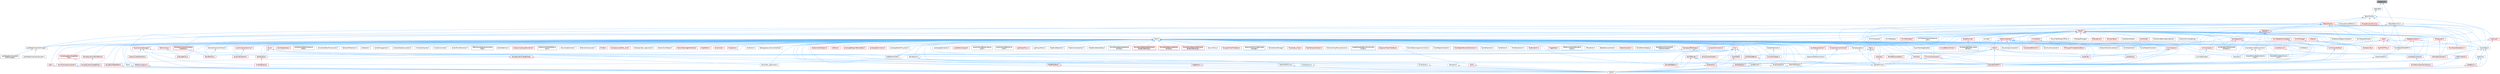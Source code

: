 digraph "ObjectFwd.h"
{
 // INTERACTIVE_SVG=YES
 // LATEX_PDF_SIZE
  bgcolor="transparent";
  edge [fontname=Helvetica,fontsize=10,labelfontname=Helvetica,labelfontsize=10];
  node [fontname=Helvetica,fontsize=10,shape=box,height=0.2,width=0.4];
  Node1 [id="Node000001",label="ObjectFwd.h",height=0.2,width=0.4,color="gray40", fillcolor="grey60", style="filled", fontcolor="black",tooltip=" "];
  Node1 -> Node2 [id="edge1_Node000001_Node000002",dir="back",color="steelblue1",style="solid",tooltip=" "];
  Node2 [id="Node000002",label="ObjectRef.h",height=0.2,width=0.4,color="grey40", fillcolor="white", style="filled",URL="$d3/df1/ObjectRef_8h.html",tooltip=" "];
  Node2 -> Node3 [id="edge2_Node000002_Node000003",dir="back",color="steelblue1",style="solid",tooltip=" "];
  Node3 [id="Node000003",label="ObjectHandle.h",height=0.2,width=0.4,color="grey40", fillcolor="white", style="filled",URL="$de/d34/ObjectHandle_8h.html",tooltip=" "];
  Node3 -> Node4 [id="edge3_Node000003_Node000004",dir="back",color="steelblue1",style="solid",tooltip=" "];
  Node4 [id="Node000004",label="Casts.h",height=0.2,width=0.4,color="red", fillcolor="#FFF0F0", style="filled",URL="$d4/d55/Casts_8h.html",tooltip=" "];
  Node4 -> Node6 [id="edge4_Node000004_Node000006",dir="back",color="steelblue1",style="solid",tooltip=" "];
  Node6 [id="Node000006",label="CoreUObject.h",height=0.2,width=0.4,color="grey40", fillcolor="white", style="filled",URL="$d0/ded/CoreUObject_8h.html",tooltip=" "];
  Node6 -> Node7 [id="edge5_Node000006_Node000007",dir="back",color="steelblue1",style="solid",tooltip=" "];
  Node7 [id="Node000007",label="Engine.h",height=0.2,width=0.4,color="grey40", fillcolor="white", style="filled",URL="$d1/d34/Public_2Engine_8h.html",tooltip=" "];
  Node6 -> Node8 [id="edge6_Node000006_Node000008",dir="back",color="steelblue1",style="solid",tooltip=" "];
  Node8 [id="Node000008",label="EngineMinimal.h",height=0.2,width=0.4,color="grey40", fillcolor="white", style="filled",URL="$d0/d2c/EngineMinimal_8h.html",tooltip=" "];
  Node8 -> Node7 [id="edge7_Node000008_Node000007",dir="back",color="steelblue1",style="solid",tooltip=" "];
  Node6 -> Node9 [id="edge8_Node000006_Node000009",dir="back",color="steelblue1",style="solid",tooltip=" "];
  Node9 [id="Node000009",label="SlateBasics.h",height=0.2,width=0.4,color="red", fillcolor="#FFF0F0", style="filled",URL="$da/d2f/SlateBasics_8h.html",tooltip=" "];
  Node9 -> Node7 [id="edge9_Node000009_Node000007",dir="back",color="steelblue1",style="solid",tooltip=" "];
  Node6 -> Node13 [id="edge10_Node000006_Node000013",dir="back",color="steelblue1",style="solid",tooltip=" "];
  Node13 [id="Node000013",label="SlateCore.h",height=0.2,width=0.4,color="grey40", fillcolor="white", style="filled",URL="$dc/d03/SlateCore_8h.html",tooltip=" "];
  Node13 -> Node7 [id="edge11_Node000013_Node000007",dir="back",color="steelblue1",style="solid",tooltip=" "];
  Node13 -> Node9 [id="edge12_Node000013_Node000009",dir="back",color="steelblue1",style="solid",tooltip=" "];
  Node4 -> Node368 [id="edge13_Node000004_Node000368",dir="back",color="steelblue1",style="solid",tooltip=" "];
  Node368 [id="Node000368",label="CoreUObjectSharedPCH.h",height=0.2,width=0.4,color="grey40", fillcolor="white", style="filled",URL="$de/d2f/CoreUObjectSharedPCH_8h.html",tooltip=" "];
  Node368 -> Node369 [id="edge14_Node000368_Node000369",dir="back",color="steelblue1",style="solid",tooltip=" "];
  Node369 [id="Node000369",label="SlateSharedPCH.h",height=0.2,width=0.4,color="grey40", fillcolor="white", style="filled",URL="$d1/dfc/SlateSharedPCH_8h.html",tooltip=" "];
  Node369 -> Node290 [id="edge15_Node000369_Node000290",dir="back",color="steelblue1",style="solid",tooltip=" "];
  Node290 [id="Node000290",label="EngineSharedPCH.h",height=0.2,width=0.4,color="red", fillcolor="#FFF0F0", style="filled",URL="$dc/dbb/EngineSharedPCH_8h.html",tooltip=" "];
  Node4 -> Node1545 [id="edge16_Node000004_Node001545",dir="back",color="steelblue1",style="solid",tooltip=" "];
  Node1545 [id="Node001545",label="KismetNodeInfoContext.h",height=0.2,width=0.4,color="grey40", fillcolor="white", style="filled",URL="$d3/dfc/KismetNodeInfoContext_8h.html",tooltip=" "];
  Node4 -> Node3396 [id="edge17_Node000004_Node003396",dir="back",color="steelblue1",style="solid",tooltip=" "];
  Node3396 [id="Node003396",label="RigVMASTProxy.h",height=0.2,width=0.4,color="red", fillcolor="#FFF0F0", style="filled",URL="$d4/d56/RigVMASTProxy_8h.html",tooltip=" "];
  Node4 -> Node189 [id="edge18_Node000004_Node000189",dir="back",color="steelblue1",style="solid",tooltip=" "];
  Node189 [id="Node000189",label="SSCSEditor.h",height=0.2,width=0.4,color="grey40", fillcolor="white", style="filled",URL="$d0/d2e/SSCSEditor_8h.html",tooltip=" "];
  Node3 -> Node2359 [id="edge19_Node000003_Node002359",dir="back",color="steelblue1",style="solid",tooltip=" "];
  Node2359 [id="Node002359",label="LinkerLoad.h",height=0.2,width=0.4,color="red", fillcolor="#FFF0F0", style="filled",URL="$d7/def/LinkerLoad_8h.html",tooltip=" "];
  Node2359 -> Node6 [id="edge20_Node002359_Node000006",dir="back",color="steelblue1",style="solid",tooltip=" "];
  Node2359 -> Node368 [id="edge21_Node002359_Node000368",dir="back",color="steelblue1",style="solid",tooltip=" "];
  Node3 -> Node3598 [id="edge22_Node000003_Node003598",dir="back",color="steelblue1",style="solid",tooltip=" "];
  Node3598 [id="Node003598",label="LinkerLoadImportBehavior.h",height=0.2,width=0.4,color="grey40", fillcolor="white", style="filled",URL="$d6/dea/LinkerLoadImportBehavior_8h.html",tooltip=" "];
  Node3 -> Node3599 [id="edge23_Node000003_Node003599",dir="back",color="steelblue1",style="solid",tooltip=" "];
  Node3599 [id="Node003599",label="ObjectPtr.h",height=0.2,width=0.4,color="red", fillcolor="#FFF0F0", style="filled",URL="$d6/d75/ObjectPtr_8h.html",tooltip=" "];
  Node3599 -> Node4 [id="edge24_Node003599_Node000004",dir="back",color="steelblue1",style="solid",tooltip=" "];
  Node3599 -> Node1025 [id="edge25_Node003599_Node001025",dir="back",color="steelblue1",style="solid",tooltip=" "];
  Node1025 [id="Node001025",label="ChaosDeformableCollisions\lActor.h",height=0.2,width=0.4,color="grey40", fillcolor="white", style="filled",URL="$d2/dce/ChaosDeformableCollisionsActor_8h.html",tooltip=" "];
  Node3599 -> Node1113 [id="edge26_Node003599_Node001113",dir="back",color="steelblue1",style="solid",tooltip=" "];
  Node1113 [id="Node001113",label="ChaosDeformableConstraints\lActor.h",height=0.2,width=0.4,color="grey40", fillcolor="white", style="filled",URL="$d0/dd2/ChaosDeformableConstraintsActor_8h.html",tooltip=" "];
  Node3599 -> Node1114 [id="edge27_Node003599_Node001114",dir="back",color="steelblue1",style="solid",tooltip=" "];
  Node1114 [id="Node001114",label="ChaosDeformableSolverActor.h",height=0.2,width=0.4,color="grey40", fillcolor="white", style="filled",URL="$d2/de9/ChaosDeformableSolverActor_8h.html",tooltip=" "];
  Node1114 -> Node1025 [id="edge28_Node001114_Node001025",dir="back",color="steelblue1",style="solid",tooltip=" "];
  Node1114 -> Node1113 [id="edge29_Node001114_Node001113",dir="back",color="steelblue1",style="solid",tooltip=" "];
  Node1114 -> Node1115 [id="edge30_Node001114_Node001115",dir="back",color="steelblue1",style="solid",tooltip=" "];
  Node1115 [id="Node001115",label="FleshActor.h",height=0.2,width=0.4,color="grey40", fillcolor="white", style="filled",URL="$d1/d7e/FleshActor_8h.html",tooltip=" "];
  Node3599 -> Node1115 [id="edge31_Node003599_Node001115",dir="back",color="steelblue1",style="solid",tooltip=" "];
  Node3599 -> Node1615 [id="edge32_Node003599_Node001615",dir="back",color="steelblue1",style="solid",tooltip=" "];
  Node1615 [id="Node001615",label="ModularVehicleClusterActor.h",height=0.2,width=0.4,color="grey40", fillcolor="white", style="filled",URL="$db/d99/ModularVehicleClusterActor_8h.html",tooltip=" "];
  Node3599 -> Node1621 [id="edge33_Node003599_Node001621",dir="back",color="steelblue1",style="solid",tooltip=" "];
  Node1621 [id="Node001621",label="MovieSceneSubSection.h",height=0.2,width=0.4,color="red", fillcolor="#FFF0F0", style="filled",URL="$dd/d38/MovieSceneSubSection_8h.html",tooltip=" "];
  Node3599 -> Node1717 [id="edge34_Node003599_Node001717",dir="back",color="steelblue1",style="solid",tooltip=" "];
  Node1717 [id="Node001717",label="SimModuleActor.h",height=0.2,width=0.4,color="grey40", fillcolor="white", style="filled",URL="$d0/d65/SimModuleActor_8h.html",tooltip=" "];
  Node3 -> Node5764 [id="edge35_Node000003_Node005764",dir="back",color="steelblue1",style="solid",tooltip=" "];
  Node5764 [id="Node005764",label="PackageAccessTracking.h",height=0.2,width=0.4,color="red", fillcolor="#FFF0F0", style="filled",URL="$d8/d55/PackageAccessTracking_8h.html",tooltip=" "];
  Node3 -> Node5907 [id="edge36_Node000003_Node005907",dir="back",color="steelblue1",style="solid",tooltip=" "];
  Node5907 [id="Node005907",label="UObjectGlobals.h",height=0.2,width=0.4,color="red", fillcolor="#FFF0F0", style="filled",URL="$d0/da9/UObjectGlobals_8h.html",tooltip=" "];
  Node5907 -> Node1518 [id="edge37_Node005907_Node001518",dir="back",color="steelblue1",style="solid",tooltip=" "];
  Node1518 [id="Node001518",label="AIPerceptionSystem.h",height=0.2,width=0.4,color="red", fillcolor="#FFF0F0", style="filled",URL="$d0/d08/AIPerceptionSystem_8h.html",tooltip=" "];
  Node5907 -> Node1520 [id="edge38_Node005907_Node001520",dir="back",color="steelblue1",style="solid",tooltip=" "];
  Node1520 [id="Node001520",label="AISenseConfig.h",height=0.2,width=0.4,color="red", fillcolor="#FFF0F0", style="filled",URL="$d4/d73/AISenseConfig_8h.html",tooltip=" "];
  Node5907 -> Node759 [id="edge39_Node005907_Node000759",dir="back",color="steelblue1",style="solid",tooltip=" "];
  Node759 [id="Node000759",label="ActorComponent.h",height=0.2,width=0.4,color="red", fillcolor="#FFF0F0", style="filled",URL="$da/db1/ActorComponent_8h.html",tooltip=" "];
  Node759 -> Node769 [id="edge40_Node000759_Node000769",dir="back",color="steelblue1",style="solid",tooltip=" "];
  Node769 [id="Node000769",label="BoundsCopyComponent.h",height=0.2,width=0.4,color="grey40", fillcolor="white", style="filled",URL="$d2/d10/BoundsCopyComponent_8h.html",tooltip=" "];
  Node759 -> Node773 [id="edge41_Node000759_Node000773",dir="back",color="steelblue1",style="solid",tooltip=" "];
  Node773 [id="Node000773",label="Character.h",height=0.2,width=0.4,color="red", fillcolor="#FFF0F0", style="filled",URL="$db/dc7/Character_8h.html",tooltip=" "];
  Node773 -> Node8 [id="edge42_Node000773_Node000008",dir="back",color="steelblue1",style="solid",tooltip=" "];
  Node759 -> Node780 [id="edge43_Node000759_Node000780",dir="back",color="steelblue1",style="solid",tooltip=" "];
  Node780 [id="Node000780",label="ComponentEditorUtils.h",height=0.2,width=0.4,color="red", fillcolor="#FFF0F0", style="filled",URL="$d0/d4b/ComponentEditorUtils_8h.html",tooltip=" "];
  Node759 -> Node785 [id="edge44_Node000759_Node000785",dir="back",color="steelblue1",style="solid",tooltip=" "];
  Node785 [id="Node000785",label="ComponentVisualizer.h",height=0.2,width=0.4,color="red", fillcolor="#FFF0F0", style="filled",URL="$d3/d9b/ComponentVisualizer_8h.html",tooltip=" "];
  Node785 -> Node787 [id="edge45_Node000785_Node000787",dir="back",color="steelblue1",style="solid",tooltip=" "];
  Node787 [id="Node000787",label="UnrealEdEngine.h",height=0.2,width=0.4,color="red", fillcolor="#FFF0F0", style="filled",URL="$d2/d51/UnrealEdEngine_8h.html",tooltip=" "];
  Node759 -> Node807 [id="edge46_Node000759_Node000807",dir="back",color="steelblue1",style="solid",tooltip=" "];
  Node807 [id="Node000807",label="DlgReferenceTree.h",height=0.2,width=0.4,color="grey40", fillcolor="white", style="filled",URL="$db/dd3/DlgReferenceTree_8h.html",tooltip=" "];
  Node759 -> Node8 [id="edge47_Node000759_Node000008",dir="back",color="steelblue1",style="solid",tooltip=" "];
  Node759 -> Node290 [id="edge48_Node000759_Node000290",dir="back",color="steelblue1",style="solid",tooltip=" "];
  Node759 -> Node982 [id="edge49_Node000759_Node000982",dir="back",color="steelblue1",style="solid",tooltip=" "];
  Node982 [id="Node000982",label="NavMoverComponent.h",height=0.2,width=0.4,color="grey40", fillcolor="white", style="filled",URL="$df/dbc/NavMoverComponent_8h.html",tooltip=" "];
  Node759 -> Node189 [id="edge50_Node000759_Node000189",dir="back",color="steelblue1",style="solid",tooltip=" "];
  Node759 -> Node1341 [id="edge51_Node000759_Node001341",dir="back",color="steelblue1",style="solid",tooltip=" "];
  Node1341 [id="Node001341",label="TraceFilter.h",height=0.2,width=0.4,color="red", fillcolor="#FFF0F0", style="filled",URL="$de/dc1/TraceFilter_8h.html",tooltip=" "];
  Node5907 -> Node5259 [id="edge52_Node005907_Node005259",dir="back",color="steelblue1",style="solid",tooltip=" "];
  Node5259 [id="Node005259",label="ActorElementDetailsInterface.h",height=0.2,width=0.4,color="grey40", fillcolor="white", style="filled",URL="$df/d38/ActorElementDetailsInterface_8h.html",tooltip=" "];
  Node5907 -> Node4726 [id="edge53_Node005907_Node004726",dir="back",color="steelblue1",style="solid",tooltip=" "];
  Node4726 [id="Node004726",label="AnimGraphAttributes.h",height=0.2,width=0.4,color="grey40", fillcolor="white", style="filled",URL="$d3/d40/AnimGraphAttributes_8h.html",tooltip=" "];
  Node5907 -> Node773 [id="edge54_Node005907_Node000773",dir="back",color="steelblue1",style="solid",tooltip=" "];
  Node5907 -> Node6 [id="edge55_Node005907_Node000006",dir="back",color="steelblue1",style="solid",tooltip=" "];
  Node5907 -> Node368 [id="edge56_Node005907_Node000368",dir="back",color="steelblue1",style="solid",tooltip=" "];
  Node5907 -> Node1051 [id="edge57_Node005907_Node001051",dir="back",color="steelblue1",style="solid",tooltip=" "];
  Node1051 [id="Node001051",label="EditorEngine.h",height=0.2,width=0.4,color="red", fillcolor="#FFF0F0", style="filled",URL="$da/d0c/EditorEngine_8h.html",tooltip=" "];
  Node1051 -> Node787 [id="edge58_Node001051_Node000787",dir="back",color="steelblue1",style="solid",tooltip=" "];
  Node5907 -> Node1621 [id="edge59_Node005907_Node001621",dir="back",color="steelblue1",style="solid",tooltip=" "];
  Node5907 -> Node1642 [id="edge60_Node005907_Node001642",dir="back",color="steelblue1",style="solid",tooltip=" "];
  Node1642 [id="Node001642",label="NetConnection.h",height=0.2,width=0.4,color="red", fillcolor="#FFF0F0", style="filled",URL="$d6/d03/NetConnection_8h.html",tooltip=" "];
  Node1642 -> Node7 [id="edge61_Node001642_Node000007",dir="back",color="steelblue1",style="solid",tooltip=" "];
  Node1642 -> Node290 [id="edge62_Node001642_Node000290",dir="back",color="steelblue1",style="solid",tooltip=" "];
  Node5907 -> Node3599 [id="edge63_Node005907_Node003599",dir="back",color="steelblue1",style="solid",tooltip=" "];
  Node5907 -> Node1657 [id="edge64_Node005907_Node001657",dir="back",color="steelblue1",style="solid",tooltip=" "];
  Node1657 [id="Node001657",label="Pawn.h",height=0.2,width=0.4,color="red", fillcolor="#FFF0F0", style="filled",URL="$db/d0a/Pawn_8h.html",tooltip=" "];
  Node1657 -> Node773 [id="edge65_Node001657_Node000773",dir="back",color="steelblue1",style="solid",tooltip=" "];
  Node1657 -> Node8 [id="edge66_Node001657_Node000008",dir="back",color="steelblue1",style="solid",tooltip=" "];
  Node1657 -> Node290 [id="edge67_Node001657_Node000290",dir="back",color="steelblue1",style="solid",tooltip=" "];
  Node1657 -> Node1444 [id="edge68_Node001657_Node001444",dir="back",color="steelblue1",style="solid",tooltip=" "];
  Node1444 [id="Node001444",label="GameModeBase.h",height=0.2,width=0.4,color="red", fillcolor="#FFF0F0", style="filled",URL="$d2/d5b/GameModeBase_8h.html",tooltip=" "];
  Node1444 -> Node8 [id="edge69_Node001444_Node000008",dir="back",color="steelblue1",style="solid",tooltip=" "];
  Node1444 -> Node1447 [id="edge70_Node001444_Node001447",dir="back",color="steelblue1",style="solid",tooltip=" "];
  Node1447 [id="Node001447",label="GameStateBase.h",height=0.2,width=0.4,color="red", fillcolor="#FFF0F0", style="filled",URL="$dd/db9/GameStateBase_8h.html",tooltip=" "];
  Node5907 -> Node1196 [id="edge71_Node005907_Node001196",dir="back",color="steelblue1",style="solid",tooltip=" "];
  Node1196 [id="Node001196",label="PrimitiveComponent.h",height=0.2,width=0.4,color="red", fillcolor="#FFF0F0", style="filled",URL="$df/d9f/PrimitiveComponent_8h.html",tooltip=" "];
  Node1196 -> Node8 [id="edge72_Node001196_Node000008",dir="back",color="steelblue1",style="solid",tooltip=" "];
  Node1196 -> Node290 [id="edge73_Node001196_Node000290",dir="back",color="steelblue1",style="solid",tooltip=" "];
  Node5907 -> Node1734 [id="edge74_Node005907_Node001734",dir="back",color="steelblue1",style="solid",tooltip=" "];
  Node1734 [id="Node001734",label="VPViewportTickableActorBase.h",height=0.2,width=0.4,color="red", fillcolor="#FFF0F0", style="filled",URL="$df/d0e/VPViewportTickableActorBase_8h.html",tooltip=" "];
  Node5907 -> Node1744 [id="edge75_Node005907_Node001744",dir="back",color="steelblue1",style="solid",tooltip=" "];
  Node1744 [id="Node001744",label="World.h",height=0.2,width=0.4,color="red", fillcolor="#FFF0F0", style="filled",URL="$dd/d5b/World_8h.html",tooltip=" "];
  Node1744 -> Node1518 [id="edge76_Node001744_Node001518",dir="back",color="steelblue1",style="solid",tooltip=" "];
  Node1744 -> Node1748 [id="edge77_Node001744_Node001748",dir="back",color="steelblue1",style="solid",tooltip=" "];
  Node1748 [id="Node001748",label="ActorFactory.h",height=0.2,width=0.4,color="red", fillcolor="#FFF0F0", style="filled",URL="$d7/dae/ActorFactory_8h.html",tooltip=" "];
  Node1744 -> Node8 [id="edge78_Node001744_Node000008",dir="back",color="steelblue1",style="solid",tooltip=" "];
  Node1744 -> Node290 [id="edge79_Node001744_Node000290",dir="back",color="steelblue1",style="solid",tooltip=" "];
  Node1744 -> Node923 [id="edge80_Node001744_Node000923",dir="back",color="steelblue1",style="solid",tooltip=" "];
  Node923 [id="Node000923",label="EngineUtils.h",height=0.2,width=0.4,color="red", fillcolor="#FFF0F0", style="filled",URL="$d4/d61/EngineUtils_8h.html",tooltip=" "];
  Node923 -> Node7 [id="edge81_Node000923_Node000007",dir="back",color="steelblue1",style="solid",tooltip=" "];
  Node1744 -> Node1341 [id="edge82_Node001744_Node001341",dir="back",color="steelblue1",style="solid",tooltip=" "];
  Node1744 -> Node945 [id="edge83_Node001744_Node000945",dir="back",color="steelblue1",style="solid",tooltip=" "];
  Node945 [id="Node000945",label="WorldPartitionHelpers.h",height=0.2,width=0.4,color="red", fillcolor="#FFF0F0", style="filled",URL="$d9/dff/WorldPartitionHelpers_8h.html",tooltip=" "];
  Node1 -> Node5255 [id="edge84_Node000001_Node005255",dir="back",color="steelblue1",style="solid",tooltip=" "];
  Node5255 [id="Node005255",label="UObjectBaseUtility.h",height=0.2,width=0.4,color="grey40", fillcolor="white", style="filled",URL="$d2/df9/UObjectBaseUtility_8h.html",tooltip=" "];
  Node5255 -> Node1029 [id="edge85_Node005255_Node001029",dir="back",color="steelblue1",style="solid",tooltip=" "];
  Node1029 [id="Node001029",label="Actor.h",height=0.2,width=0.4,color="grey40", fillcolor="white", style="filled",URL="$d0/d43/Actor_8h.html",tooltip=" "];
  Node1029 -> Node714 [id="edge86_Node001029_Node000714",dir="back",color="steelblue1",style="solid",tooltip=" "];
  Node714 [id="Node000714",label="AbilityTask_SpawnActor.h",height=0.2,width=0.4,color="grey40", fillcolor="white", style="filled",URL="$dc/d97/AbilityTask__SpawnActor_8h.html",tooltip=" "];
  Node1029 -> Node1030 [id="edge87_Node001029_Node001030",dir="back",color="steelblue1",style="solid",tooltip=" "];
  Node1030 [id="Node001030",label="ActorDescContainerInstance\lCollection.h",height=0.2,width=0.4,color="red", fillcolor="#FFF0F0", style="filled",URL="$df/d80/ActorDescContainerInstanceCollection_8h.html",tooltip=" "];
  Node1030 -> Node855 [id="edge88_Node001030_Node000855",dir="back",color="steelblue1",style="solid",tooltip=" "];
  Node855 [id="Node000855",label="WorldPartition.h",height=0.2,width=0.4,color="red", fillcolor="#FFF0F0", style="filled",URL="$de/d1e/WorldPartition_8h.html",tooltip=" "];
  Node1029 -> Node1033 [id="edge89_Node001029_Node001033",dir="back",color="steelblue1",style="solid",tooltip=" "];
  Node1033 [id="Node001033",label="ActorDescList.h",height=0.2,width=0.4,color="red", fillcolor="#FFF0F0", style="filled",URL="$d7/da2/ActorDescList_8h.html",tooltip=" "];
  Node1033 -> Node1034 [id="edge90_Node001033_Node001034",dir="back",color="steelblue1",style="solid",tooltip=" "];
  Node1034 [id="Node001034",label="ActorDescContainer.h",height=0.2,width=0.4,color="red", fillcolor="#FFF0F0", style="filled",URL="$de/df0/ActorDescContainer_8h.html",tooltip=" "];
  Node1034 -> Node1035 [id="edge91_Node001034_Node001035",dir="back",color="steelblue1",style="solid",tooltip=" "];
  Node1035 [id="Node001035",label="ActorDescContainerCollection.h",height=0.2,width=0.4,color="red", fillcolor="#FFF0F0", style="filled",URL="$dc/df2/ActorDescContainerCollection_8h.html",tooltip=" "];
  Node1029 -> Node1043 [id="edge92_Node001029_Node001043",dir="back",color="steelblue1",style="solid",tooltip=" "];
  Node1043 [id="Node001043",label="ActorDragDropOp.h",height=0.2,width=0.4,color="red", fillcolor="#FFF0F0", style="filled",URL="$dd/d1a/ActorDragDropOp_8h.html",tooltip=" "];
  Node1029 -> Node1045 [id="edge93_Node001029_Node001045",dir="back",color="steelblue1",style="solid",tooltip=" "];
  Node1045 [id="Node001045",label="ActorElementEditorCopyAnd\lPaste.h",height=0.2,width=0.4,color="grey40", fillcolor="white", style="filled",URL="$d8/dc2/ActorElementEditorCopyAndPaste_8h.html",tooltip=" "];
  Node1029 -> Node1046 [id="edge94_Node001029_Node001046",dir="back",color="steelblue1",style="solid",tooltip=" "];
  Node1046 [id="Node001046",label="AmbientSound.h",height=0.2,width=0.4,color="grey40", fillcolor="white", style="filled",URL="$dd/d28/AmbientSound_8h.html",tooltip=" "];
  Node1046 -> Node7 [id="edge95_Node001046_Node000007",dir="back",color="steelblue1",style="solid",tooltip=" "];
  Node1029 -> Node1047 [id="edge96_Node001029_Node001047",dir="back",color="steelblue1",style="solid",tooltip=" "];
  Node1047 [id="Node001047",label="AnimationEditorPreviewActor.h",height=0.2,width=0.4,color="grey40", fillcolor="white", style="filled",URL="$dc/d52/AnimationEditorPreviewActor_8h.html",tooltip=" "];
  Node1029 -> Node1048 [id="edge97_Node001029_Node001048",dir="back",color="steelblue1",style="solid",tooltip=" "];
  Node1048 [id="Node001048",label="BandwidthTestActor.h",height=0.2,width=0.4,color="grey40", fillcolor="white", style="filled",URL="$d9/ddf/BandwidthTestActor_8h.html",tooltip=" "];
  Node1029 -> Node769 [id="edge98_Node001029_Node000769",dir="back",color="steelblue1",style="solid",tooltip=" "];
  Node1029 -> Node1049 [id="edge99_Node001029_Node001049",dir="back",color="steelblue1",style="solid",tooltip=" "];
  Node1049 [id="Node001049",label="Brush.h",height=0.2,width=0.4,color="red", fillcolor="#FFF0F0", style="filled",URL="$dc/d90/Brush_8h.html",tooltip=" "];
  Node1049 -> Node807 [id="edge100_Node001049_Node000807",dir="back",color="steelblue1",style="solid",tooltip=" "];
  Node1049 -> Node1051 [id="edge101_Node001049_Node001051",dir="back",color="steelblue1",style="solid",tooltip=" "];
  Node1049 -> Node7 [id="edge102_Node001049_Node000007",dir="back",color="steelblue1",style="solid",tooltip=" "];
  Node1049 -> Node290 [id="edge103_Node001049_Node000290",dir="back",color="steelblue1",style="solid",tooltip=" "];
  Node1029 -> Node1109 [id="edge104_Node001029_Node001109",dir="back",color="steelblue1",style="solid",tooltip=" "];
  Node1109 [id="Node001109",label="CableActor.h",height=0.2,width=0.4,color="grey40", fillcolor="white", style="filled",URL="$dd/d5e/CableActor_8h.html",tooltip=" "];
  Node1029 -> Node1110 [id="edge105_Node001029_Node001110",dir="back",color="steelblue1",style="solid",tooltip=" "];
  Node1110 [id="Node001110",label="CacheManagerActor.h",height=0.2,width=0.4,color="grey40", fillcolor="white", style="filled",URL="$d6/d22/CacheManagerActor_8h.html",tooltip=" "];
  Node1029 -> Node1111 [id="edge106_Node001029_Node001111",dir="back",color="steelblue1",style="solid",tooltip=" "];
  Node1111 [id="Node001111",label="CameraActor.h",height=0.2,width=0.4,color="grey40", fillcolor="white", style="filled",URL="$d4/df4/CameraActor_8h.html",tooltip=" "];
  Node1111 -> Node7 [id="edge107_Node001111_Node000007",dir="back",color="steelblue1",style="solid",tooltip=" "];
  Node1029 -> Node1112 [id="edge108_Node001029_Node001112",dir="back",color="steelblue1",style="solid",tooltip=" "];
  Node1112 [id="Node001112",label="CameraShakeSourceActor.h",height=0.2,width=0.4,color="grey40", fillcolor="white", style="filled",URL="$d5/d92/CameraShakeSourceActor_8h.html",tooltip=" "];
  Node1029 -> Node1025 [id="edge109_Node001029_Node001025",dir="back",color="steelblue1",style="solid",tooltip=" "];
  Node1029 -> Node1113 [id="edge110_Node001029_Node001113",dir="back",color="steelblue1",style="solid",tooltip=" "];
  Node1029 -> Node1114 [id="edge111_Node001029_Node001114",dir="back",color="steelblue1",style="solid",tooltip=" "];
  Node1029 -> Node773 [id="edge112_Node001029_Node000773",dir="back",color="steelblue1",style="solid",tooltip=" "];
  Node1029 -> Node1116 [id="edge113_Node001029_Node001116",dir="back",color="steelblue1",style="solid",tooltip=" "];
  Node1116 [id="Node001116",label="CinematicExporter.h",height=0.2,width=0.4,color="grey40", fillcolor="white", style="filled",URL="$d8/d3d/CinematicExporter_8h.html",tooltip=" "];
  Node1029 -> Node1117 [id="edge114_Node001029_Node001117",dir="back",color="steelblue1",style="solid",tooltip=" "];
  Node1117 [id="Node001117",label="ClusterUnionActor.h",height=0.2,width=0.4,color="grey40", fillcolor="white", style="filled",URL="$d5/d54/ClusterUnionActor_8h.html",tooltip=" "];
  Node1029 -> Node780 [id="edge115_Node001029_Node000780",dir="back",color="steelblue1",style="solid",tooltip=" "];
  Node1029 -> Node785 [id="edge116_Node001029_Node000785",dir="back",color="steelblue1",style="solid",tooltip=" "];
  Node1029 -> Node1118 [id="edge117_Node001029_Node001118",dir="back",color="steelblue1",style="solid",tooltip=" "];
  Node1118 [id="Node001118",label="ControlPointMeshActor.h",height=0.2,width=0.4,color="grey40", fillcolor="white", style="filled",URL="$d8/db7/ControlPointMeshActor_8h.html",tooltip=" "];
  Node1029 -> Node1119 [id="edge118_Node001029_Node001119",dir="back",color="steelblue1",style="solid",tooltip=" "];
  Node1119 [id="Node001119",label="Controller.h",height=0.2,width=0.4,color="red", fillcolor="#FFF0F0", style="filled",URL="$de/d4a/Controller_8h.html",tooltip=" "];
  Node1119 -> Node8 [id="edge119_Node001119_Node000008",dir="back",color="steelblue1",style="solid",tooltip=" "];
  Node1119 -> Node290 [id="edge120_Node001119_Node000290",dir="back",color="steelblue1",style="solid",tooltip=" "];
  Node1029 -> Node1451 [id="edge121_Node001029_Node001451",dir="back",color="steelblue1",style="solid",tooltip=" "];
  Node1451 [id="Node001451",label="DecalActor.h",height=0.2,width=0.4,color="grey40", fillcolor="white", style="filled",URL="$d2/d2d/DecalActor_8h.html",tooltip=" "];
  Node1451 -> Node7 [id="edge122_Node001451_Node000007",dir="back",color="steelblue1",style="solid",tooltip=" "];
  Node1029 -> Node1452 [id="edge123_Node001029_Node001452",dir="back",color="steelblue1",style="solid",tooltip=" "];
  Node1452 [id="Node001452",label="DefaultLevelSequenceInstance\lData.h",height=0.2,width=0.4,color="grey40", fillcolor="white", style="filled",URL="$d0/d8b/DefaultLevelSequenceInstanceData_8h.html",tooltip=" "];
  Node1029 -> Node1443 [id="edge124_Node001029_Node001443",dir="back",color="steelblue1",style="solid",tooltip=" "];
  Node1443 [id="Node001443",label="DemoNetDriver.h",height=0.2,width=0.4,color="grey40", fillcolor="white", style="filled",URL="$df/df9/DemoNetDriver_8h.html",tooltip=" "];
  Node1029 -> Node1453 [id="edge125_Node001029_Node001453",dir="back",color="steelblue1",style="solid",tooltip=" "];
  Node1453 [id="Node001453",label="DisplayClusterLightCardActor.h",height=0.2,width=0.4,color="red", fillcolor="#FFF0F0", style="filled",URL="$d5/dc7/DisplayClusterLightCardActor_8h.html",tooltip=" "];
  Node1029 -> Node794 [id="edge126_Node001029_Node000794",dir="back",color="steelblue1",style="solid",tooltip=" "];
  Node794 [id="Node000794",label="DisplayClusterRootActor.h",height=0.2,width=0.4,color="red", fillcolor="#FFF0F0", style="filled",URL="$d0/d41/DisplayClusterRootActor_8h.html",tooltip=" "];
  Node1029 -> Node1455 [id="edge127_Node001029_Node001455",dir="back",color="steelblue1",style="solid",tooltip=" "];
  Node1455 [id="Node001455",label="DisplayClusterTestPatterns\lActor.h",height=0.2,width=0.4,color="grey40", fillcolor="white", style="filled",URL="$d0/dac/DisplayClusterTestPatternsActor_8h.html",tooltip=" "];
  Node1029 -> Node807 [id="edge128_Node001029_Node000807",dir="back",color="steelblue1",style="solid",tooltip=" "];
  Node1029 -> Node1456 [id="edge129_Node001029_Node001456",dir="back",color="steelblue1",style="solid",tooltip=" "];
  Node1456 [id="Node001456",label="DocumentationActor.h",height=0.2,width=0.4,color="grey40", fillcolor="white", style="filled",URL="$d0/dc6/DocumentationActor_8h.html",tooltip=" "];
  Node1029 -> Node1457 [id="edge130_Node001029_Node001457",dir="back",color="steelblue1",style="solid",tooltip=" "];
  Node1457 [id="Node001457",label="EditorActorSubsystem.h",height=0.2,width=0.4,color="grey40", fillcolor="white", style="filled",URL="$d8/db1/EditorActorSubsystem_8h.html",tooltip=" "];
  Node1029 -> Node1051 [id="edge131_Node001029_Node001051",dir="back",color="steelblue1",style="solid",tooltip=" "];
  Node1029 -> Node1458 [id="edge132_Node001029_Node001458",dir="back",color="steelblue1",style="solid",tooltip=" "];
  Node1458 [id="Node001458",label="Emitter.h",height=0.2,width=0.4,color="red", fillcolor="#FFF0F0", style="filled",URL="$da/d24/Emitter_8h.html",tooltip=" "];
  Node1029 -> Node8 [id="edge133_Node001029_Node000008",dir="back",color="steelblue1",style="solid",tooltip=" "];
  Node1029 -> Node290 [id="edge134_Node001029_Node000290",dir="back",color="steelblue1",style="solid",tooltip=" "];
  Node1029 -> Node923 [id="edge135_Node001029_Node000923",dir="back",color="steelblue1",style="solid",tooltip=" "];
  Node1029 -> Node1460 [id="edge136_Node001029_Node001460",dir="back",color="steelblue1",style="solid",tooltip=" "];
  Node1460 [id="Node001460",label="EnvQueryGenerator_Actors\lOfClass.h",height=0.2,width=0.4,color="grey40", fillcolor="white", style="filled",URL="$d7/d2e/EnvQueryGenerator__ActorsOfClass_8h.html",tooltip=" "];
  Node1029 -> Node853 [id="edge137_Node001029_Node000853",dir="back",color="steelblue1",style="solid",tooltip=" "];
  Node853 [id="Node000853",label="ExportTextDragDropOp.h",height=0.2,width=0.4,color="grey40", fillcolor="white", style="filled",URL="$de/d5c/ExportTextDragDropOp_8h.html",tooltip=" "];
  Node1029 -> Node854 [id="edge138_Node001029_Node000854",dir="back",color="steelblue1",style="solid",tooltip=" "];
  Node854 [id="Node000854",label="ExternalDirtyActorsTracker.h",height=0.2,width=0.4,color="grey40", fillcolor="white", style="filled",URL="$db/d89/ExternalDirtyActorsTracker_8h.html",tooltip=" "];
  Node854 -> Node855 [id="edge139_Node000854_Node000855",dir="back",color="steelblue1",style="solid",tooltip=" "];
  Node1029 -> Node1115 [id="edge140_Node001029_Node001115",dir="back",color="steelblue1",style="solid",tooltip=" "];
  Node1029 -> Node1444 [id="edge141_Node001029_Node001444",dir="back",color="steelblue1",style="solid",tooltip=" "];
  Node1029 -> Node1461 [id="edge142_Node001029_Node001461",dir="back",color="steelblue1",style="solid",tooltip=" "];
  Node1461 [id="Node001461",label="GameSession.h",height=0.2,width=0.4,color="grey40", fillcolor="white", style="filled",URL="$d1/d7f/GameSession_8h.html",tooltip=" "];
  Node1461 -> Node7 [id="edge143_Node001461_Node000007",dir="back",color="steelblue1",style="solid",tooltip=" "];
  Node1029 -> Node1447 [id="edge144_Node001029_Node001447",dir="back",color="steelblue1",style="solid",tooltip=" "];
  Node1029 -> Node1462 [id="edge145_Node001029_Node001462",dir="back",color="steelblue1",style="solid",tooltip=" "];
  Node1462 [id="Node001462",label="GameplayAbilityTargetActor.h",height=0.2,width=0.4,color="red", fillcolor="#FFF0F0", style="filled",URL="$d7/d35/GameplayAbilityTargetActor_8h.html",tooltip=" "];
  Node1029 -> Node1468 [id="edge146_Node001029_Node001468",dir="back",color="steelblue1",style="solid",tooltip=" "];
  Node1468 [id="Node001468",label="GameplayAbilityTargetData\lFilter.h",height=0.2,width=0.4,color="red", fillcolor="#FFF0F0", style="filled",URL="$d5/d2f/GameplayAbilityTargetDataFilter_8h.html",tooltip=" "];
  Node1468 -> Node1462 [id="edge147_Node001468_Node001462",dir="back",color="steelblue1",style="solid",tooltip=" "];
  Node1029 -> Node1471 [id="edge148_Node001029_Node001471",dir="back",color="steelblue1",style="solid",tooltip=" "];
  Node1471 [id="Node001471",label="GameplayAbilityTargetTypes.h",height=0.2,width=0.4,color="red", fillcolor="#FFF0F0", style="filled",URL="$d8/dd1/GameplayAbilityTargetTypes_8h.html",tooltip=" "];
  Node1471 -> Node714 [id="edge149_Node001471_Node000714",dir="back",color="steelblue1",style="solid",tooltip=" "];
  Node1471 -> Node1462 [id="edge150_Node001471_Node001462",dir="back",color="steelblue1",style="solid",tooltip=" "];
  Node1029 -> Node1478 [id="edge151_Node001029_Node001478",dir="back",color="steelblue1",style="solid",tooltip=" "];
  Node1478 [id="Node001478",label="GameplayAbilityWorldReticle.h",height=0.2,width=0.4,color="red", fillcolor="#FFF0F0", style="filled",URL="$db/dd7/GameplayAbilityWorldReticle_8h.html",tooltip=" "];
  Node1478 -> Node1462 [id="edge152_Node001478_Node001462",dir="back",color="steelblue1",style="solid",tooltip=" "];
  Node1029 -> Node1480 [id="edge153_Node001029_Node001480",dir="back",color="steelblue1",style="solid",tooltip=" "];
  Node1480 [id="Node001480",label="GameplayCueNotify_Actor.h",height=0.2,width=0.4,color="red", fillcolor="#FFF0F0", style="filled",URL="$df/d91/GameplayCueNotify__Actor_8h.html",tooltip=" "];
  Node1029 -> Node1483 [id="edge154_Node001029_Node001483",dir="back",color="steelblue1",style="solid",tooltip=" "];
  Node1483 [id="Node001483",label="GameplayEffectTypes.h",height=0.2,width=0.4,color="red", fillcolor="#FFF0F0", style="filled",URL="$d7/d59/GameplayEffectTypes_8h.html",tooltip=" "];
  Node1483 -> Node1484 [id="edge155_Node001483_Node001484",dir="back",color="steelblue1",style="solid",tooltip=" "];
  Node1484 [id="Node001484",label="AbilitySystemGlobals.h",height=0.2,width=0.4,color="red", fillcolor="#FFF0F0", style="filled",URL="$dc/d82/AbilitySystemGlobals_8h.html",tooltip=" "];
  Node1483 -> Node1471 [id="edge156_Node001483_Node001471",dir="back",color="steelblue1",style="solid",tooltip=" "];
  Node1029 -> Node1449 [id="edge157_Node001029_Node001449",dir="back",color="steelblue1",style="solid",tooltip=" "];
  Node1449 [id="Node001449",label="GameplayStatics.h",height=0.2,width=0.4,color="grey40", fillcolor="white", style="filled",URL="$d9/dc8/GameplayStatics_8h.html",tooltip=" "];
  Node1449 -> Node8 [id="edge158_Node001449_Node000008",dir="back",color="steelblue1",style="solid",tooltip=" "];
  Node1029 -> Node745 [id="edge159_Node001029_Node000745",dir="back",color="steelblue1",style="solid",tooltip=" "];
  Node745 [id="Node000745",label="GameplayTask_SpawnActor.h",height=0.2,width=0.4,color="grey40", fillcolor="white", style="filled",URL="$de/d1d/GameplayTask__SpawnActor_8h.html",tooltip=" "];
  Node1029 -> Node1515 [id="edge160_Node001029_Node001515",dir="back",color="steelblue1",style="solid",tooltip=" "];
  Node1515 [id="Node001515",label="GenericSmartObject.h",height=0.2,width=0.4,color="grey40", fillcolor="white", style="filled",URL="$db/dd3/GenericSmartObject_8h.html",tooltip=" "];
  Node1029 -> Node1516 [id="edge161_Node001029_Node001516",dir="back",color="steelblue1",style="solid",tooltip=" "];
  Node1516 [id="Node001516",label="GenericTeamAgentInterface.h",height=0.2,width=0.4,color="red", fillcolor="#FFF0F0", style="filled",URL="$de/dd7/GenericTeamAgentInterface_8h.html",tooltip=" "];
  Node1029 -> Node1540 [id="edge162_Node001029_Node001540",dir="back",color="steelblue1",style="solid",tooltip=" "];
  Node1540 [id="Node001540",label="GraphEditor.h",height=0.2,width=0.4,color="red", fillcolor="#FFF0F0", style="filled",URL="$dc/dc5/GraphEditor_8h.html",tooltip=" "];
  Node1029 -> Node1549 [id="edge163_Node001029_Node001549",dir="back",color="steelblue1",style="solid",tooltip=" "];
  Node1549 [id="Node001549",label="GroomActor.h",height=0.2,width=0.4,color="red", fillcolor="#FFF0F0", style="filled",URL="$d6/de0/GroomActor_8h.html",tooltip=" "];
  Node1029 -> Node1551 [id="edge164_Node001029_Node001551",dir="back",color="steelblue1",style="solid",tooltip=" "];
  Node1551 [id="Node001551",label="GroupActor.h",height=0.2,width=0.4,color="red", fillcolor="#FFF0F0", style="filled",URL="$da/dd2/GroupActor_8h.html",tooltip=" "];
  Node1029 -> Node1552 [id="edge165_Node001029_Node001552",dir="back",color="steelblue1",style="solid",tooltip=" "];
  Node1552 [id="Node001552",label="HLODActor.h",height=0.2,width=0.4,color="grey40", fillcolor="white", style="filled",URL="$d7/d35/HLODActor_8h.html",tooltip=" "];
  Node1029 -> Node1553 [id="edge166_Node001029_Node001553",dir="back",color="steelblue1",style="solid",tooltip=" "];
  Node1553 [id="Node001553",label="HUD.h",height=0.2,width=0.4,color="red", fillcolor="#FFF0F0", style="filled",URL="$d0/d0b/HUD_8h.html",tooltip=" "];
  Node1553 -> Node7 [id="edge167_Node001553_Node000007",dir="back",color="steelblue1",style="solid",tooltip=" "];
  Node1029 -> Node1556 [id="edge168_Node001029_Node001556",dir="back",color="steelblue1",style="solid",tooltip=" "];
  Node1556 [id="Node001556",label="HeterogeneousVolumeInterface.h",height=0.2,width=0.4,color="grey40", fillcolor="white", style="filled",URL="$d3/de3/HeterogeneousVolumeInterface_8h.html",tooltip=" "];
  Node1029 -> Node1557 [id="edge169_Node001029_Node001557",dir="back",color="steelblue1",style="solid",tooltip=" "];
  Node1557 [id="Node001557",label="Info.h",height=0.2,width=0.4,color="red", fillcolor="#FFF0F0", style="filled",URL="$d3/d00/Info_8h.html",tooltip=" "];
  Node1557 -> Node7 [id="edge170_Node001557_Node000007",dir="back",color="steelblue1",style="solid",tooltip=" "];
  Node1557 -> Node290 [id="edge171_Node001557_Node000290",dir="back",color="steelblue1",style="solid",tooltip=" "];
  Node1557 -> Node1444 [id="edge172_Node001557_Node001444",dir="back",color="steelblue1",style="solid",tooltip=" "];
  Node1557 -> Node1461 [id="edge173_Node001557_Node001461",dir="back",color="steelblue1",style="solid",tooltip=" "];
  Node1557 -> Node1447 [id="edge174_Node001557_Node001447",dir="back",color="steelblue1",style="solid",tooltip=" "];
  Node1557 -> Node1562 [id="edge175_Node001557_Node001562",dir="back",color="steelblue1",style="solid",tooltip=" "];
  Node1562 [id="Node001562",label="PlayerState.h",height=0.2,width=0.4,color="red", fillcolor="#FFF0F0", style="filled",URL="$d4/d0c/PlayerState_8h.html",tooltip=" "];
  Node1562 -> Node7 [id="edge176_Node001562_Node000007",dir="back",color="steelblue1",style="solid",tooltip=" "];
  Node1557 -> Node1059 [id="edge177_Node001557_Node001059",dir="back",color="steelblue1",style="solid",tooltip=" "];
  Node1059 [id="Node001059",label="WorldSettings.h",height=0.2,width=0.4,color="red", fillcolor="#FFF0F0", style="filled",URL="$dd/d74/WorldSettings_8h.html",tooltip=" "];
  Node1059 -> Node7 [id="edge178_Node001059_Node000007",dir="back",color="steelblue1",style="solid",tooltip=" "];
  Node1059 -> Node290 [id="edge179_Node001059_Node000290",dir="back",color="steelblue1",style="solid",tooltip=" "];
  Node1059 -> Node923 [id="edge180_Node001059_Node000923",dir="back",color="steelblue1",style="solid",tooltip=" "];
  Node1029 -> Node1576 [id="edge181_Node001029_Node001576",dir="back",color="steelblue1",style="solid",tooltip=" "];
  Node1576 [id="Node001576",label="InteractiveToolObjects.h",height=0.2,width=0.4,color="red", fillcolor="#FFF0F0", style="filled",URL="$d6/d81/InteractiveToolObjects_8h.html",tooltip=" "];
  Node1029 -> Node338 [id="edge182_Node001029_Node000338",dir="back",color="steelblue1",style="solid",tooltip=" "];
  Node338 [id="Node000338",label="KismetEditorUtilities.h",height=0.2,width=0.4,color="red", fillcolor="#FFF0F0", style="filled",URL="$d4/d72/KismetEditorUtilities_8h.html",tooltip=" "];
  Node1029 -> Node1545 [id="edge183_Node001029_Node001545",dir="back",color="steelblue1",style="solid",tooltip=" "];
  Node1029 -> Node1360 [id="edge184_Node001029_Node001360",dir="back",color="steelblue1",style="solid",tooltip=" "];
  Node1360 [id="Node001360",label="LODActor.h",height=0.2,width=0.4,color="red", fillcolor="#FFF0F0", style="filled",URL="$df/de0/LODActor_8h.html",tooltip=" "];
  Node1029 -> Node1583 [id="edge185_Node001029_Node001583",dir="back",color="steelblue1",style="solid",tooltip=" "];
  Node1583 [id="Node001583",label="LandscapeBlueprintBrushBase.h",height=0.2,width=0.4,color="red", fillcolor="#FFF0F0", style="filled",URL="$d5/de5/LandscapeBlueprintBrushBase_8h.html",tooltip=" "];
  Node1029 -> Node1584 [id="edge186_Node001029_Node001584",dir="back",color="steelblue1",style="solid",tooltip=" "];
  Node1584 [id="Node001584",label="LandscapeGizmoActor.h",height=0.2,width=0.4,color="red", fillcolor="#FFF0F0", style="filled",URL="$d5/d41/LandscapeGizmoActor_8h.html",tooltip=" "];
  Node1029 -> Node1586 [id="edge187_Node001029_Node001586",dir="back",color="steelblue1",style="solid",tooltip=" "];
  Node1586 [id="Node001586",label="LandscapeMeshProxyActor.h",height=0.2,width=0.4,color="grey40", fillcolor="white", style="filled",URL="$d9/d7e/LandscapeMeshProxyActor_8h.html",tooltip=" "];
  Node1029 -> Node1186 [id="edge188_Node001029_Node001186",dir="back",color="steelblue1",style="solid",tooltip=" "];
  Node1186 [id="Node001186",label="LandscapeProxy.h",height=0.2,width=0.4,color="red", fillcolor="#FFF0F0", style="filled",URL="$db/dae/LandscapeProxy_8h.html",tooltip=" "];
  Node1029 -> Node1587 [id="edge189_Node001029_Node001587",dir="back",color="steelblue1",style="solid",tooltip=" "];
  Node1587 [id="Node001587",label="LandscapeSplineActor.h",height=0.2,width=0.4,color="grey40", fillcolor="white", style="filled",URL="$d8/d09/LandscapeSplineActor_8h.html",tooltip=" "];
  Node1029 -> Node1588 [id="edge190_Node001029_Node001588",dir="back",color="steelblue1",style="solid",tooltip=" "];
  Node1588 [id="Node001588",label="LevelBounds.h",height=0.2,width=0.4,color="grey40", fillcolor="white", style="filled",URL="$d8/d37/LevelBounds_8h.html",tooltip=" "];
  Node1588 -> Node7 [id="edge191_Node001588_Node000007",dir="back",color="steelblue1",style="solid",tooltip=" "];
  Node1029 -> Node839 [id="edge192_Node001029_Node000839",dir="back",color="steelblue1",style="solid",tooltip=" "];
  Node839 [id="Node000839",label="LevelEditorViewport.h",height=0.2,width=0.4,color="red", fillcolor="#FFF0F0", style="filled",URL="$d4/ddf/LevelEditorViewport_8h.html",tooltip=" "];
  Node1029 -> Node1589 [id="edge193_Node001029_Node001589",dir="back",color="steelblue1",style="solid",tooltip=" "];
  Node1589 [id="Node001589",label="LevelInstanceActor.h",height=0.2,width=0.4,color="red", fillcolor="#FFF0F0", style="filled",URL="$d6/d53/LevelInstanceActor_8h.html",tooltip=" "];
  Node1029 -> Node1590 [id="edge194_Node001029_Node001590",dir="back",color="steelblue1",style="solid",tooltip=" "];
  Node1590 [id="Node001590",label="LevelInstanceActorImpl.h",height=0.2,width=0.4,color="red", fillcolor="#FFF0F0", style="filled",URL="$d6/df6/LevelInstanceActorImpl_8h.html",tooltip=" "];
  Node1590 -> Node1589 [id="edge195_Node001590_Node001589",dir="back",color="steelblue1",style="solid",tooltip=" "];
  Node1029 -> Node1593 [id="edge196_Node001029_Node001593",dir="back",color="steelblue1",style="solid",tooltip=" "];
  Node1593 [id="Node001593",label="LevelInstanceEditorInstance\lActor.h",height=0.2,width=0.4,color="grey40", fillcolor="white", style="filled",URL="$d8/d5a/LevelInstanceEditorInstanceActor_8h.html",tooltip=" "];
  Node1029 -> Node1594 [id="edge197_Node001029_Node001594",dir="back",color="steelblue1",style="solid",tooltip=" "];
  Node1594 [id="Node001594",label="LevelInstanceEditorPivot\lActor.h",height=0.2,width=0.4,color="grey40", fillcolor="white", style="filled",URL="$d4/de7/LevelInstanceEditorPivotActor_8h.html",tooltip=" "];
  Node1029 -> Node1595 [id="edge198_Node001029_Node001595",dir="back",color="steelblue1",style="solid",tooltip=" "];
  Node1595 [id="Node001595",label="LevelScriptActor.h",height=0.2,width=0.4,color="grey40", fillcolor="white", style="filled",URL="$d1/da8/LevelScriptActor_8h.html",tooltip=" "];
  Node1595 -> Node7 [id="edge199_Node001595_Node000007",dir="back",color="steelblue1",style="solid",tooltip=" "];
  Node1029 -> Node1596 [id="edge200_Node001029_Node001596",dir="back",color="steelblue1",style="solid",tooltip=" "];
  Node1596 [id="Node001596",label="LevelSequenceActor.h",height=0.2,width=0.4,color="red", fillcolor="#FFF0F0", style="filled",URL="$dd/d4d/LevelSequenceActor_8h.html",tooltip=" "];
  Node1596 -> Node1598 [id="edge201_Node001596_Node001598",dir="back",color="steelblue1",style="solid",tooltip=" "];
  Node1598 [id="Node001598",label="SequenceMediaController.h",height=0.2,width=0.4,color="grey40", fillcolor="white", style="filled",URL="$de/d88/SequenceMediaController_8h.html",tooltip=" "];
  Node1029 -> Node1599 [id="edge202_Node001029_Node001599",dir="back",color="steelblue1",style="solid",tooltip=" "];
  Node1599 [id="Node001599",label="Light.h",height=0.2,width=0.4,color="red", fillcolor="#FFF0F0", style="filled",URL="$d4/d73/Light_8h.html",tooltip=" "];
  Node1599 -> Node7 [id="edge203_Node001599_Node000007",dir="back",color="steelblue1",style="solid",tooltip=" "];
  Node1029 -> Node1605 [id="edge204_Node001029_Node001605",dir="back",color="steelblue1",style="solid",tooltip=" "];
  Node1605 [id="Node001605",label="LightSceneProxy.h",height=0.2,width=0.4,color="red", fillcolor="#FFF0F0", style="filled",URL="$d1/d0e/LightSceneProxy_8h.html",tooltip=" "];
  Node1029 -> Node1608 [id="edge205_Node001029_Node001608",dir="back",color="steelblue1",style="solid",tooltip=" "];
  Node1608 [id="Node001608",label="LightWeightInstanceManager.h",height=0.2,width=0.4,color="grey40", fillcolor="white", style="filled",URL="$d8/d04/LightWeightInstanceManager_8h.html",tooltip=" "];
  Node1608 -> Node1609 [id="edge206_Node001608_Node001609",dir="back",color="steelblue1",style="solid",tooltip=" "];
  Node1609 [id="Node001609",label="LightWeightInstanceStatic\lMeshManager.h",height=0.2,width=0.4,color="grey40", fillcolor="white", style="filled",URL="$d4/d75/LightWeightInstanceStaticMeshManager_8h.html",tooltip=" "];
  Node1608 -> Node1610 [id="edge207_Node001608_Node001610",dir="back",color="steelblue1",style="solid",tooltip=" "];
  Node1610 [id="Node001610",label="LightWeightInstanceSubsystem.h",height=0.2,width=0.4,color="grey40", fillcolor="white", style="filled",URL="$df/d1e/LightWeightInstanceSubsystem_8h.html",tooltip=" "];
  Node1029 -> Node1611 [id="edge208_Node001029_Node001611",dir="back",color="steelblue1",style="solid",tooltip=" "];
  Node1611 [id="Node001611",label="LightmassPortal.h",height=0.2,width=0.4,color="grey40", fillcolor="white", style="filled",URL="$d5/df6/LightmassPortal_8h.html",tooltip=" "];
  Node1029 -> Node1612 [id="edge209_Node001029_Node001612",dir="back",color="steelblue1",style="solid",tooltip=" "];
  Node1612 [id="Node001612",label="MapBuildDataActor.h",height=0.2,width=0.4,color="grey40", fillcolor="white", style="filled",URL="$de/d00/MapBuildDataActor_8h.html",tooltip=" "];
  Node1029 -> Node1613 [id="edge210_Node001029_Node001613",dir="back",color="steelblue1",style="solid",tooltip=" "];
  Node1613 [id="Node001613",label="MaterialInstanceActor.h",height=0.2,width=0.4,color="grey40", fillcolor="white", style="filled",URL="$dc/db3/MaterialInstanceActor_8h.html",tooltip=" "];
  Node1029 -> Node1614 [id="edge211_Node001029_Node001614",dir="back",color="steelblue1",style="solid",tooltip=" "];
  Node1614 [id="Node001614",label="MediaBundleActorBase.h",height=0.2,width=0.4,color="grey40", fillcolor="white", style="filled",URL="$dd/da9/MediaBundleActorBase_8h.html",tooltip=" "];
  Node1029 -> Node1615 [id="edge212_Node001029_Node001615",dir="back",color="steelblue1",style="solid",tooltip=" "];
  Node1029 -> Node1616 [id="edge213_Node001029_Node001616",dir="back",color="steelblue1",style="solid",tooltip=" "];
  Node1616 [id="Node001616",label="MovieSceneReplaceableActor\lBinding.h",height=0.2,width=0.4,color="grey40", fillcolor="white", style="filled",URL="$d3/da7/MovieSceneReplaceableActorBinding_8h.html",tooltip=" "];
  Node1029 -> Node1617 [id="edge214_Node001029_Node001617",dir="back",color="steelblue1",style="solid",tooltip=" "];
  Node1617 [id="Node001617",label="MovieSceneReplaceableDirector\lBlueprintBinding.h",height=0.2,width=0.4,color="red", fillcolor="#FFF0F0", style="filled",URL="$d6/deb/MovieSceneReplaceableDirectorBlueprintBinding_8h.html",tooltip=" "];
  Node1029 -> Node1618 [id="edge215_Node001029_Node001618",dir="back",color="steelblue1",style="solid",tooltip=" "];
  Node1618 [id="Node001618",label="MovieSceneSpawnableActor\lBinding.h",height=0.2,width=0.4,color="red", fillcolor="#FFF0F0", style="filled",URL="$db/d74/MovieSceneSpawnableActorBinding_8h.html",tooltip=" "];
  Node1029 -> Node1620 [id="edge216_Node001029_Node001620",dir="back",color="steelblue1",style="solid",tooltip=" "];
  Node1620 [id="Node001620",label="MovieSceneSpawnableDirector\lBlueprintBinding.h",height=0.2,width=0.4,color="red", fillcolor="#FFF0F0", style="filled",URL="$db/d4a/MovieSceneSpawnableDirectorBlueprintBinding_8h.html",tooltip=" "];
  Node1029 -> Node1621 [id="edge217_Node001029_Node001621",dir="back",color="steelblue1",style="solid",tooltip=" "];
  Node1029 -> Node1624 [id="edge218_Node001029_Node001624",dir="back",color="steelblue1",style="solid",tooltip=" "];
  Node1624 [id="Node001624",label="NavLinkProxy.h",height=0.2,width=0.4,color="grey40", fillcolor="white", style="filled",URL="$d7/dda/NavLinkProxy_8h.html",tooltip=" "];
  Node1029 -> Node953 [id="edge219_Node001029_Node000953",dir="back",color="steelblue1",style="solid",tooltip=" "];
  Node953 [id="Node000953",label="NavMovementComponent.h",height=0.2,width=0.4,color="red", fillcolor="#FFF0F0", style="filled",URL="$de/d97/NavMovementComponent_8h.html",tooltip=" "];
  Node953 -> Node7 [id="edge220_Node000953_Node000007",dir="back",color="steelblue1",style="solid",tooltip=" "];
  Node1029 -> Node982 [id="edge221_Node001029_Node000982",dir="back",color="steelblue1",style="solid",tooltip=" "];
  Node1029 -> Node1625 [id="edge222_Node001029_Node001625",dir="back",color="steelblue1",style="solid",tooltip=" "];
  Node1625 [id="Node001625",label="NavigationObjectBase.h",height=0.2,width=0.4,color="red", fillcolor="#FFF0F0", style="filled",URL="$de/d3b/NavigationObjectBase_8h.html",tooltip=" "];
  Node1625 -> Node7 [id="edge223_Node001625_Node000007",dir="back",color="steelblue1",style="solid",tooltip=" "];
  Node1029 -> Node1628 [id="edge224_Node001029_Node001628",dir="back",color="steelblue1",style="solid",tooltip=" "];
  Node1628 [id="Node001628",label="NavigationToolFilterBase.h",height=0.2,width=0.4,color="red", fillcolor="#FFF0F0", style="filled",URL="$d6/d34/NavigationToolFilterBase_8h.html",tooltip=" "];
  Node1029 -> Node1642 [id="edge225_Node001029_Node001642",dir="back",color="steelblue1",style="solid",tooltip=" "];
  Node1029 -> Node1650 [id="edge226_Node001029_Node001650",dir="back",color="steelblue1",style="solid",tooltip=" "];
  Node1650 [id="Node001650",label="NetworkPredictionReplicated\lManager.h",height=0.2,width=0.4,color="grey40", fillcolor="white", style="filled",URL="$d3/df1/NetworkPredictionReplicatedManager_8h.html",tooltip=" "];
  Node1029 -> Node1651 [id="edge227_Node001029_Node001651",dir="back",color="steelblue1",style="solid",tooltip=" "];
  Node1651 [id="Node001651",label="Note.h",height=0.2,width=0.4,color="grey40", fillcolor="white", style="filled",URL="$dd/d75/Note_8h.html",tooltip=" "];
  Node1651 -> Node7 [id="edge228_Node001651_Node000007",dir="back",color="steelblue1",style="solid",tooltip=" "];
  Node1029 -> Node1398 [id="edge229_Node001029_Node001398",dir="back",color="steelblue1",style="solid",tooltip=" "];
  Node1398 [id="Node001398",label="ParticleEventManager.h",height=0.2,width=0.4,color="grey40", fillcolor="white", style="filled",URL="$dc/df9/ParticleEventManager_8h.html",tooltip=" "];
  Node1029 -> Node1652 [id="edge230_Node001029_Node001652",dir="back",color="steelblue1",style="solid",tooltip=" "];
  Node1652 [id="Node001652",label="PartitionActor.h",height=0.2,width=0.4,color="red", fillcolor="#FFF0F0", style="filled",URL="$d0/d28/PartitionActor_8h.html",tooltip=" "];
  Node1652 -> Node1186 [id="edge231_Node001652_Node001186",dir="back",color="steelblue1",style="solid",tooltip=" "];
  Node1029 -> Node1657 [id="edge232_Node001029_Node001657",dir="back",color="steelblue1",style="solid",tooltip=" "];
  Node1029 -> Node1663 [id="edge233_Node001029_Node001663",dir="back",color="steelblue1",style="solid",tooltip=" "];
  Node1663 [id="Node001663",label="PhysScene_Chaos.h",height=0.2,width=0.4,color="red", fillcolor="#FFF0F0", style="filled",URL="$d7/dc5/PhysScene__Chaos_8h.html",tooltip=" "];
  Node1029 -> Node1665 [id="edge234_Node001029_Node001665",dir="back",color="steelblue1",style="solid",tooltip=" "];
  Node1665 [id="Node001665",label="PlayerCameraManager.h",height=0.2,width=0.4,color="red", fillcolor="#FFF0F0", style="filled",URL="$d6/da6/PlayerCameraManager_8h.html",tooltip=" "];
  Node1665 -> Node794 [id="edge235_Node001665_Node000794",dir="back",color="steelblue1",style="solid",tooltip=" "];
  Node1665 -> Node7 [id="edge236_Node001665_Node000007",dir="back",color="steelblue1",style="solid",tooltip=" "];
  Node1665 -> Node290 [id="edge237_Node001665_Node000290",dir="back",color="steelblue1",style="solid",tooltip=" "];
  Node1029 -> Node1562 [id="edge238_Node001029_Node001562",dir="back",color="steelblue1",style="solid",tooltip=" "];
  Node1029 -> Node1196 [id="edge239_Node001029_Node001196",dir="back",color="steelblue1",style="solid",tooltip=" "];
  Node1029 -> Node1666 [id="edge240_Node001029_Node001666",dir="back",color="steelblue1",style="solid",tooltip=" "];
  Node1666 [id="Node001666",label="ReflectionCapture.h",height=0.2,width=0.4,color="red", fillcolor="#FFF0F0", style="filled",URL="$d2/d7b/ReflectionCapture_8h.html",tooltip=" "];
  Node1666 -> Node7 [id="edge241_Node001666_Node000007",dir="back",color="steelblue1",style="solid",tooltip=" "];
  Node1029 -> Node1670 [id="edge242_Node001029_Node001670",dir="back",color="steelblue1",style="solid",tooltip=" "];
  Node1670 [id="Node001670",label="RigVMExecuteContext.h",height=0.2,width=0.4,color="red", fillcolor="#FFF0F0", style="filled",URL="$d8/d0d/RigVMExecuteContext_8h.html",tooltip=" "];
  Node1029 -> Node1691 [id="edge243_Node001029_Node001691",dir="back",color="steelblue1",style="solid",tooltip=" "];
  Node1691 [id="Node001691",label="RigidBodyBase.h",height=0.2,width=0.4,color="red", fillcolor="#FFF0F0", style="filled",URL="$d6/dba/RigidBodyBase_8h.html",tooltip=" "];
  Node1691 -> Node7 [id="edge244_Node001691_Node000007",dir="back",color="steelblue1",style="solid",tooltip=" "];
  Node1029 -> Node1695 [id="edge245_Node001029_Node001695",dir="back",color="steelblue1",style="solid",tooltip=" "];
  Node1695 [id="Node001695",label="RuntimeVirtualTextureVolume.h",height=0.2,width=0.4,color="grey40", fillcolor="white", style="filled",URL="$d0/d5c/RuntimeVirtualTextureVolume_8h.html",tooltip=" "];
  Node1029 -> Node189 [id="edge246_Node001029_Node000189",dir="back",color="steelblue1",style="solid",tooltip=" "];
  Node1029 -> Node1696 [id="edge247_Node001029_Node001696",dir="back",color="steelblue1",style="solid",tooltip=" "];
  Node1696 [id="Node001696",label="SceneCapture.h",height=0.2,width=0.4,color="red", fillcolor="#FFF0F0", style="filled",URL="$df/d5a/SceneCapture_8h.html",tooltip=" "];
  Node1696 -> Node7 [id="edge248_Node001696_Node000007",dir="back",color="steelblue1",style="solid",tooltip=" "];
  Node1029 -> Node1700 [id="edge249_Node001029_Node001700",dir="back",color="steelblue1",style="solid",tooltip=" "];
  Node1700 [id="Node001700",label="ScopedSuspendRerunConstruction\lScripts.h",height=0.2,width=0.4,color="grey40", fillcolor="white", style="filled",URL="$da/d18/ScopedSuspendRerunConstructionScripts_8h.html",tooltip=" "];
  Node1029 -> Node1598 [id="edge250_Node001029_Node001598",dir="back",color="steelblue1",style="solid",tooltip=" "];
  Node1029 -> Node1701 [id="edge251_Node001029_Node001701",dir="back",color="steelblue1",style="solid",tooltip=" "];
  Node1701 [id="Node001701",label="SequencerTrackFilterBase.h",height=0.2,width=0.4,color="red", fillcolor="#FFF0F0", style="filled",URL="$d8/def/Filters_2SequencerTrackFilterBase_8h.html",tooltip=" "];
  Node1029 -> Node1716 [id="edge252_Node001029_Node001716",dir="back",color="steelblue1",style="solid",tooltip=" "];
  Node1716 [id="Node001716",label="ServerStreamingLevelsVisibility.h",height=0.2,width=0.4,color="grey40", fillcolor="white", style="filled",URL="$d5/dae/ServerStreamingLevelsVisibility_8h.html",tooltip=" "];
  Node1029 -> Node1717 [id="edge253_Node001029_Node001717",dir="back",color="steelblue1",style="solid",tooltip=" "];
  Node1029 -> Node1718 [id="edge254_Node001029_Node001718",dir="back",color="steelblue1",style="solid",tooltip=" "];
  Node1718 [id="Node001718",label="SimpleConstructionScript.h",height=0.2,width=0.4,color="red", fillcolor="#FFF0F0", style="filled",URL="$d4/db8/SimpleConstructionScript_8h.html",tooltip=" "];
  Node1718 -> Node7 [id="edge255_Node001718_Node000007",dir="back",color="steelblue1",style="solid",tooltip=" "];
  Node1029 -> Node1719 [id="edge256_Node001029_Node001719",dir="back",color="steelblue1",style="solid",tooltip=" "];
  Node1719 [id="Node001719",label="SkeletalMeshActor.h",height=0.2,width=0.4,color="grey40", fillcolor="white", style="filled",URL="$dc/d45/SkeletalMeshActor_8h.html",tooltip=" "];
  Node1719 -> Node354 [id="edge257_Node001719_Node000354",dir="back",color="steelblue1",style="solid",tooltip=" "];
  Node354 [id="Node000354",label="ThumbnailHelpers.h",height=0.2,width=0.4,color="red", fillcolor="#FFF0F0", style="filled",URL="$d7/d06/ThumbnailHelpers_8h.html",tooltip=" "];
  Node1029 -> Node1720 [id="edge258_Node001029_Node001720",dir="back",color="steelblue1",style="solid",tooltip=" "];
  Node1720 [id="Node001720",label="SmartObjectCollection.h",height=0.2,width=0.4,color="grey40", fillcolor="white", style="filled",URL="$df/d9b/SmartObjectCollection_8h.html",tooltip=" "];
  Node1029 -> Node1721 [id="edge259_Node001029_Node001721",dir="back",color="steelblue1",style="solid",tooltip=" "];
  Node1721 [id="Node001721",label="SmartObjectPersistentCollection.h",height=0.2,width=0.4,color="red", fillcolor="#FFF0F0", style="filled",URL="$d4/da1/SmartObjectPersistentCollection_8h.html",tooltip=" "];
  Node1029 -> Node1723 [id="edge260_Node001029_Node001723",dir="back",color="steelblue1",style="solid",tooltip=" "];
  Node1723 [id="Node001723",label="SplineMeshActor.h",height=0.2,width=0.4,color="grey40", fillcolor="white", style="filled",URL="$d9/d3c/SplineMeshActor_8h.html",tooltip=" "];
  Node1029 -> Node1724 [id="edge261_Node001029_Node001724",dir="back",color="steelblue1",style="solid",tooltip=" "];
  Node1724 [id="Node001724",label="StaticMeshActor.h",height=0.2,width=0.4,color="grey40", fillcolor="white", style="filled",URL="$db/dc4/StaticMeshActor_8h.html",tooltip=" "];
  Node1724 -> Node7 [id="edge262_Node001724_Node000007",dir="back",color="steelblue1",style="solid",tooltip=" "];
  Node1029 -> Node1725 [id="edge263_Node001029_Node001725",dir="back",color="steelblue1",style="solid",tooltip=" "];
  Node1725 [id="Node001725",label="TargetPoint.h",height=0.2,width=0.4,color="red", fillcolor="#FFF0F0", style="filled",URL="$d5/d36/TargetPoint_8h.html",tooltip=" "];
  Node1725 -> Node7 [id="edge264_Node001725_Node000007",dir="back",color="steelblue1",style="solid",tooltip=" "];
  Node1029 -> Node1726 [id="edge265_Node001029_Node001726",dir="back",color="steelblue1",style="solid",tooltip=" "];
  Node1726 [id="Node001726",label="Text3DActor.h",height=0.2,width=0.4,color="grey40", fillcolor="white", style="filled",URL="$df/df2/Text3DActor_8h.html",tooltip=" "];
  Node1029 -> Node1727 [id="edge266_Node001029_Node001727",dir="back",color="steelblue1",style="solid",tooltip=" "];
  Node1727 [id="Node001727",label="TextRenderActor.h",height=0.2,width=0.4,color="grey40", fillcolor="white", style="filled",URL="$d6/da0/TextRenderActor_8h.html",tooltip=" "];
  Node1029 -> Node354 [id="edge267_Node001029_Node000354",dir="back",color="steelblue1",style="solid",tooltip=" "];
  Node1029 -> Node1728 [id="edge268_Node001029_Node001728",dir="back",color="steelblue1",style="solid",tooltip=" "];
  Node1728 [id="Node001728",label="ToolBuilderUtil.h",height=0.2,width=0.4,color="red", fillcolor="#FFF0F0", style="filled",URL="$df/d9e/ToolBuilderUtil_8h.html",tooltip=" "];
  Node1029 -> Node1341 [id="edge269_Node001029_Node001341",dir="back",color="steelblue1",style="solid",tooltip=" "];
  Node1029 -> Node1729 [id="edge270_Node001029_Node001729",dir="back",color="steelblue1",style="solid",tooltip=" "];
  Node1729 [id="Node001729",label="TriggerBase.h",height=0.2,width=0.4,color="red", fillcolor="#FFF0F0", style="filled",URL="$d9/d71/TriggerBase_8h.html",tooltip=" "];
  Node1029 -> Node787 [id="edge271_Node001029_Node000787",dir="back",color="steelblue1",style="solid",tooltip=" "];
  Node1029 -> Node1733 [id="edge272_Node001029_Node001733",dir="back",color="steelblue1",style="solid",tooltip=" "];
  Node1733 [id="Node001733",label="VPBookmarkEditorBlueprint\lLibrary.h",height=0.2,width=0.4,color="grey40", fillcolor="white", style="filled",URL="$d8/d0d/VPBookmarkEditorBlueprintLibrary_8h.html",tooltip=" "];
  Node1029 -> Node1409 [id="edge273_Node001029_Node001409",dir="back",color="steelblue1",style="solid",tooltip=" "];
  Node1409 [id="Node001409",label="VPRootActor.h",height=0.2,width=0.4,color="grey40", fillcolor="white", style="filled",URL="$dc/d14/VPRootActor_8h.html",tooltip=" "];
  Node1029 -> Node1734 [id="edge274_Node001029_Node001734",dir="back",color="steelblue1",style="solid",tooltip=" "];
  Node1029 -> Node1741 [id="edge275_Node001029_Node001741",dir="back",color="steelblue1",style="solid",tooltip=" "];
  Node1741 [id="Node001741",label="VectorFieldVolume.h",height=0.2,width=0.4,color="grey40", fillcolor="white", style="filled",URL="$d0/d33/VectorFieldVolume_8h.html",tooltip=" "];
  Node1741 -> Node7 [id="edge276_Node001741_Node000007",dir="back",color="steelblue1",style="solid",tooltip=" "];
  Node1029 -> Node1742 [id="edge277_Node001029_Node001742",dir="back",color="steelblue1",style="solid",tooltip=" "];
  Node1742 [id="Node001742",label="WaterBodyIslandActor.h",height=0.2,width=0.4,color="grey40", fillcolor="white", style="filled",URL="$d9/d28/WaterBodyIslandActor_8h.html",tooltip=" "];
  Node1029 -> Node1743 [id="edge278_Node001029_Node001743",dir="back",color="steelblue1",style="solid",tooltip=" "];
  Node1743 [id="Node001743",label="WaterZoneActor.h",height=0.2,width=0.4,color="red", fillcolor="#FFF0F0", style="filled",URL="$d4/de0/WaterZoneActor_8h.html",tooltip=" "];
  Node1029 -> Node1744 [id="edge279_Node001029_Node001744",dir="back",color="steelblue1",style="solid",tooltip=" "];
  Node1029 -> Node855 [id="edge280_Node001029_Node000855",dir="back",color="steelblue1",style="solid",tooltip=" "];
  Node1029 -> Node945 [id="edge281_Node001029_Node000945",dir="back",color="steelblue1",style="solid",tooltip=" "];
  Node1029 -> Node2005 [id="edge282_Node001029_Node002005",dir="back",color="steelblue1",style="solid",tooltip=" "];
  Node2005 [id="Node002005",label="WorldPartitionReplay.h",height=0.2,width=0.4,color="grey40", fillcolor="white", style="filled",URL="$df/db8/WorldPartitionReplay_8h.html",tooltip=" "];
  Node1029 -> Node2006 [id="edge283_Node001029_Node002006",dir="back",color="steelblue1",style="solid",tooltip=" "];
  Node2006 [id="Node002006",label="WorldPartitionRuntimeCell\lTransformerISM.h",height=0.2,width=0.4,color="grey40", fillcolor="white", style="filled",URL="$d4/d95/WorldPartitionRuntimeCellTransformerISM_8h.html",tooltip=" "];
  Node1029 -> Node1059 [id="edge284_Node001029_Node001059",dir="back",color="steelblue1",style="solid",tooltip=" "];
  Node5255 -> Node6 [id="edge285_Node005255_Node000006",dir="back",color="steelblue1",style="solid",tooltip=" "];
  Node5255 -> Node368 [id="edge286_Node005255_Node000368",dir="back",color="steelblue1",style="solid",tooltip=" "];
  Node5255 -> Node1608 [id="edge287_Node005255_Node001608",dir="back",color="steelblue1",style="solid",tooltip=" "];
  Node5255 -> Node5256 [id="edge288_Node005255_Node005256",dir="back",color="steelblue1",style="solid",tooltip=" "];
  Node5256 [id="Node005256",label="Object.h",height=0.2,width=0.4,color="red", fillcolor="#FFF0F0", style="filled",URL="$db/dbf/Object_8h.html",tooltip=" "];
  Node5256 -> Node955 [id="edge289_Node005256_Node000955",dir="back",color="steelblue1",style="solid",tooltip=" "];
  Node955 [id="Node000955",label="AIAsyncTaskBlueprintProxy.h",height=0.2,width=0.4,color="grey40", fillcolor="white", style="filled",URL="$db/d07/AIAsyncTaskBlueprintProxy_8h.html",tooltip=" "];
  Node5256 -> Node2361 [id="edge290_Node005256_Node002361",dir="back",color="steelblue1",style="solid",tooltip=" "];
  Node2361 [id="Node002361",label="AIDataProvider.h",height=0.2,width=0.4,color="red", fillcolor="#FFF0F0", style="filled",URL="$dd/d5b/AIDataProvider_8h.html",tooltip=" "];
  Node2361 -> Node1460 [id="edge291_Node002361_Node001460",dir="back",color="steelblue1",style="solid",tooltip=" "];
  Node5256 -> Node5257 [id="edge292_Node005256_Node005257",dir="back",color="steelblue1",style="solid",tooltip=" "];
  Node5257 [id="Node005257",label="AIHotSpotManager.h",height=0.2,width=0.4,color="grey40", fillcolor="white", style="filled",URL="$da/d1d/AIHotSpotManager_8h.html",tooltip=" "];
  Node5256 -> Node1518 [id="edge293_Node005256_Node001518",dir="back",color="steelblue1",style="solid",tooltip=" "];
  Node5256 -> Node1519 [id="edge294_Node005256_Node001519",dir="back",color="steelblue1",style="solid",tooltip=" "];
  Node1519 [id="Node001519",label="AISense.h",height=0.2,width=0.4,color="red", fillcolor="#FFF0F0", style="filled",URL="$d3/dbd/AISense_8h.html",tooltip=" "];
  Node1519 -> Node1518 [id="edge295_Node001519_Node001518",dir="back",color="steelblue1",style="solid",tooltip=" "];
  Node1519 -> Node1520 [id="edge296_Node001519_Node001520",dir="back",color="steelblue1",style="solid",tooltip=" "];
  Node5256 -> Node1520 [id="edge297_Node005256_Node001520",dir="back",color="steelblue1",style="solid",tooltip=" "];
  Node5256 -> Node1539 [id="edge298_Node005256_Node001539",dir="back",color="steelblue1",style="solid",tooltip=" "];
  Node1539 [id="Node001539",label="AISenseEvent.h",height=0.2,width=0.4,color="red", fillcolor="#FFF0F0", style="filled",URL="$de/d44/AISenseEvent_8h.html",tooltip=" "];
  Node5256 -> Node1746 [id="edge299_Node005256_Node001746",dir="back",color="steelblue1",style="solid",tooltip=" "];
  Node1746 [id="Node001746",label="AISubsystem.h",height=0.2,width=0.4,color="red", fillcolor="#FFF0F0", style="filled",URL="$d0/d50/AISubsystem_8h.html",tooltip=" "];
  Node1746 -> Node1518 [id="edge300_Node001746_Node001518",dir="back",color="steelblue1",style="solid",tooltip=" "];
  Node5256 -> Node4183 [id="edge301_Node005256_Node004183",dir="back",color="steelblue1",style="solid",tooltip=" "];
  Node4183 [id="Node004183",label="AISystemBase.h",height=0.2,width=0.4,color="red", fillcolor="#FFF0F0", style="filled",URL="$d5/d44/AISystemBase_8h.html",tooltip=" "];
  Node5256 -> Node1484 [id="edge302_Node005256_Node001484",dir="back",color="steelblue1",style="solid",tooltip=" "];
  Node5256 -> Node1029 [id="edge303_Node005256_Node001029",dir="back",color="steelblue1",style="solid",tooltip=" "];
  Node5256 -> Node759 [id="edge304_Node005256_Node000759",dir="back",color="steelblue1",style="solid",tooltip=" "];
  Node5256 -> Node1034 [id="edge305_Node005256_Node001034",dir="back",color="steelblue1",style="solid",tooltip=" "];
  Node5256 -> Node1035 [id="edge306_Node005256_Node001035",dir="back",color="steelblue1",style="solid",tooltip=" "];
  Node5256 -> Node1030 [id="edge307_Node005256_Node001030",dir="back",color="steelblue1",style="solid",tooltip=" "];
  Node5256 -> Node5258 [id="edge308_Node005256_Node005258",dir="back",color="steelblue1",style="solid",tooltip=" "];
  Node5258 [id="Node005258",label="ActorElementData.h",height=0.2,width=0.4,color="grey40", fillcolor="white", style="filled",URL="$db/df8/ActorElementData_8h.html",tooltip=" "];
  Node5256 -> Node5259 [id="edge309_Node005256_Node005259",dir="back",color="steelblue1",style="solid",tooltip=" "];
  Node5256 -> Node1748 [id="edge310_Node005256_Node001748",dir="back",color="steelblue1",style="solid",tooltip=" "];
  Node5256 -> Node5144 [id="edge311_Node005256_Node005144",dir="back",color="steelblue1",style="solid",tooltip=" "];
  Node5144 [id="Node005144",label="ActorFolder.h",height=0.2,width=0.4,color="red", fillcolor="#FFF0F0", style="filled",URL="$d3/d52/ActorFolder_8h.html",tooltip=" "];
  Node5256 -> Node5260 [id="edge312_Node005256_Node005260",dir="back",color="steelblue1",style="solid",tooltip=" "];
  Node5260 [id="Node005260",label="ActorSoundParameterInterface.h",height=0.2,width=0.4,color="grey40", fillcolor="white", style="filled",URL="$de/d9f/ActorSoundParameterInterface_8h.html",tooltip=" "];
  Node5256 -> Node5261 [id="edge313_Node005256_Node005261",dir="back",color="steelblue1",style="solid",tooltip=" "];
  Node5261 [id="Node005261",label="AnalyticsPrivacySettings.h",height=0.2,width=0.4,color="grey40", fillcolor="white", style="filled",URL="$dc/d8c/AnalyticsPrivacySettings_8h.html",tooltip=" "];
  Node5256 -> Node275 [id="edge314_Node005256_Node000275",dir="back",color="steelblue1",style="solid",tooltip=" "];
  Node275 [id="Node000275",label="AnimBlueprintPostCompile\lValidation.h",height=0.2,width=0.4,color="grey40", fillcolor="white", style="filled",URL="$de/d1b/AnimBlueprintPostCompileValidation_8h.html",tooltip=" "];
  Node5256 -> Node1847 [id="edge315_Node005256_Node001847",dir="back",color="steelblue1",style="solid",tooltip=" "];
  Node1847 [id="Node001847",label="AnimClassInterface.h",height=0.2,width=0.4,color="red", fillcolor="#FFF0F0", style="filled",URL="$df/dce/AnimClassInterface_8h.html",tooltip=" "];
  Node1847 -> Node290 [id="edge316_Node001847_Node000290",dir="back",color="steelblue1",style="solid",tooltip=" "];
  Node5256 -> Node1819 [id="edge317_Node005256_Node001819",dir="back",color="steelblue1",style="solid",tooltip=" "];
  Node1819 [id="Node001819",label="AnimComposite.h",height=0.2,width=0.4,color="grey40", fillcolor="white", style="filled",URL="$d9/d4e/AnimComposite_8h.html",tooltip=" "];
  Node5256 -> Node1827 [id="edge318_Node005256_Node001827",dir="back",color="steelblue1",style="solid",tooltip=" "];
  Node1827 [id="Node001827",label="AnimCompress.h",height=0.2,width=0.4,color="red", fillcolor="#FFF0F0", style="filled",URL="$dd/d6d/AnimCompress_8h.html",tooltip=" "];
  Node1827 -> Node1834 [id="edge319_Node001827_Node001834",dir="back",color="steelblue1",style="solid",tooltip=" "];
  Node1834 [id="Node001834",label="AnimStreamable.h",height=0.2,width=0.4,color="grey40", fillcolor="white", style="filled",URL="$d1/d46/AnimStreamable_8h.html",tooltip=" "];
  Node5256 -> Node4726 [id="edge320_Node005256_Node004726",dir="back",color="steelblue1",style="solid",tooltip=" "];
  Node5256 -> Node2150 [id="edge321_Node005256_Node002150",dir="back",color="steelblue1",style="solid",tooltip=" "];
  Node2150 [id="Node002150",label="AnimInstance.h",height=0.2,width=0.4,color="red", fillcolor="#FFF0F0", style="filled",URL="$df/da0/AnimInstance_8h.html",tooltip=" "];
  Node2150 -> Node7 [id="edge322_Node002150_Node000007",dir="back",color="steelblue1",style="solid",tooltip=" "];
  Node2150 -> Node290 [id="edge323_Node002150_Node000290",dir="back",color="steelblue1",style="solid",tooltip=" "];
  Node2150 -> Node1341 [id="edge324_Node002150_Node001341",dir="back",color="steelblue1",style="solid",tooltip=" "];
  Node5256 -> Node5262 [id="edge325_Node005256_Node005262",dir="back",color="steelblue1",style="solid",tooltip=" "];
  Node5262 [id="Node005262",label="AnimMetaData.h",height=0.2,width=0.4,color="grey40", fillcolor="white", style="filled",URL="$da/df3/AnimMetaData_8h.html",tooltip=" "];
  Node5256 -> Node1820 [id="edge326_Node005256_Node001820",dir="back",color="steelblue1",style="solid",tooltip=" "];
  Node1820 [id="Node001820",label="AnimMontage.h",height=0.2,width=0.4,color="red", fillcolor="#FFF0F0", style="filled",URL="$d2/da0/AnimMontage_8h.html",tooltip=" "];
  Node1820 -> Node290 [id="edge327_Node001820_Node000290",dir="back",color="steelblue1",style="solid",tooltip=" "];
  Node5256 -> Node2397 [id="edge328_Node005256_Node002397",dir="back",color="steelblue1",style="solid",tooltip=" "];
  Node2397 [id="Node002397",label="AnimNotify.h",height=0.2,width=0.4,color="red", fillcolor="#FFF0F0", style="filled",URL="$d8/d9b/AnimNotify_8h.html",tooltip=" "];
  Node2397 -> Node2150 [id="edge329_Node002397_Node002150",dir="back",color="steelblue1",style="solid",tooltip=" "];
  Node5256 -> Node2404 [id="edge330_Node005256_Node002404",dir="back",color="steelblue1",style="solid",tooltip=" "];
  Node2404 [id="Node002404",label="AnimNotifyState.h",height=0.2,width=0.4,color="red", fillcolor="#FFF0F0", style="filled",URL="$d1/db5/AnimNotifyState_8h.html",tooltip=" "];
  Node5256 -> Node1826 [id="edge331_Node005256_Node001826",dir="back",color="steelblue1",style="solid",tooltip=" "];
  Node1826 [id="Node001826",label="AnimSequence.h",height=0.2,width=0.4,color="red", fillcolor="#FFF0F0", style="filled",URL="$d0/d8a/AnimSequence_8h.html",tooltip=" "];
  Node1826 -> Node275 [id="edge332_Node001826_Node000275",dir="back",color="steelblue1",style="solid",tooltip=" "];
  Node1826 -> Node1827 [id="edge333_Node001826_Node001827",dir="back",color="steelblue1",style="solid",tooltip=" "];
  Node1826 -> Node290 [id="edge334_Node001826_Node000290",dir="back",color="steelblue1",style="solid",tooltip=" "];
  Node5256 -> Node5263 [id="edge335_Node005256_Node005263",dir="back",color="steelblue1",style="solid",tooltip=" "];
  Node5263 [id="Node005263",label="AnimSequenceLevelSequence\lLink.h",height=0.2,width=0.4,color="grey40", fillcolor="white", style="filled",URL="$dc/d9a/AnimSequenceLevelSequenceLink_8h.html",tooltip=" "];
  Node5256 -> Node5264 [id="edge336_Node005256_Node005264",dir="back",color="steelblue1",style="solid",tooltip=" "];
  Node5264 [id="Node005264",label="AnimSet.h",height=0.2,width=0.4,color="grey40", fillcolor="white", style="filled",URL="$db/dba/AnimSet_8h.html",tooltip=" "];
  Node5256 -> Node1846 [id="edge337_Node005256_Node001846",dir="back",color="steelblue1",style="solid",tooltip=" "];
  Node1846 [id="Node001846",label="AnimStateMachineTypes.h",height=0.2,width=0.4,color="red", fillcolor="#FFF0F0", style="filled",URL="$d2/dc8/AnimStateMachineTypes_8h.html",tooltip=" "];
  Node1846 -> Node1847 [id="edge338_Node001846_Node001847",dir="back",color="steelblue1",style="solid",tooltip=" "];
  Node1846 -> Node290 [id="edge339_Node001846_Node000290",dir="back",color="steelblue1",style="solid",tooltip=" "];
  Node5256 -> Node1834 [id="edge340_Node005256_Node001834",dir="back",color="steelblue1",style="solid",tooltip=" "];
  Node5256 -> Node4 [id="edge341_Node005256_Node000004",dir="back",color="steelblue1",style="solid",tooltip=" "];
  Node5256 -> Node6 [id="edge342_Node005256_Node000006",dir="back",color="steelblue1",style="solid",tooltip=" "];
  Node5256 -> Node368 [id="edge343_Node005256_Node000368",dir="back",color="steelblue1",style="solid",tooltip=" "];
  Node5256 -> Node853 [id="edge344_Node005256_Node000853",dir="back",color="steelblue1",style="solid",tooltip=" "];
  Node5256 -> Node1483 [id="edge345_Node005256_Node001483",dir="back",color="steelblue1",style="solid",tooltip=" "];
  Node5256 -> Node1449 [id="edge346_Node005256_Node001449",dir="back",color="steelblue1",style="solid",tooltip=" "];
  Node5256 -> Node338 [id="edge347_Node005256_Node000338",dir="back",color="steelblue1",style="solid",tooltip=" "];
  Node5256 -> Node1545 [id="edge348_Node005256_Node001545",dir="back",color="steelblue1",style="solid",tooltip=" "];
  Node5256 -> Node1596 [id="edge349_Node005256_Node001596",dir="back",color="steelblue1",style="solid",tooltip=" "];
  Node5256 -> Node1608 [id="edge350_Node005256_Node001608",dir="back",color="steelblue1",style="solid",tooltip=" "];
  Node5256 -> Node1718 [id="edge351_Node005256_Node001718",dir="back",color="steelblue1",style="solid",tooltip=" "];
  Node5256 -> Node1341 [id="edge352_Node005256_Node001341",dir="back",color="steelblue1",style="solid",tooltip=" "];
  Node5256 -> Node1744 [id="edge353_Node005256_Node001744",dir="back",color="steelblue1",style="solid",tooltip=" "];
  Node5256 -> Node855 [id="edge354_Node005256_Node000855",dir="back",color="steelblue1",style="solid",tooltip=" "];
  Node5255 -> Node3396 [id="edge355_Node005255_Node003396",dir="back",color="steelblue1",style="solid",tooltip=" "];
  Node5255 -> Node5250 [id="edge356_Node005255_Node005250",dir="back",color="steelblue1",style="solid",tooltip=" "];
  Node5250 [id="Node005250",label="UObjectAnnotation.h",height=0.2,width=0.4,color="red", fillcolor="#FFF0F0", style="filled",URL="$d9/d17/UObjectAnnotation_8h.html",tooltip=" "];
  Node5250 -> Node1034 [id="edge357_Node005250_Node001034",dir="back",color="steelblue1",style="solid",tooltip=" "];
  Node5250 -> Node6 [id="edge358_Node005250_Node000006",dir="back",color="steelblue1",style="solid",tooltip=" "];
  Node5250 -> Node368 [id="edge359_Node005250_Node000368",dir="back",color="steelblue1",style="solid",tooltip=" "];
  Node5250 -> Node1051 [id="edge360_Node005250_Node001051",dir="back",color="steelblue1",style="solid",tooltip=" "];
}
